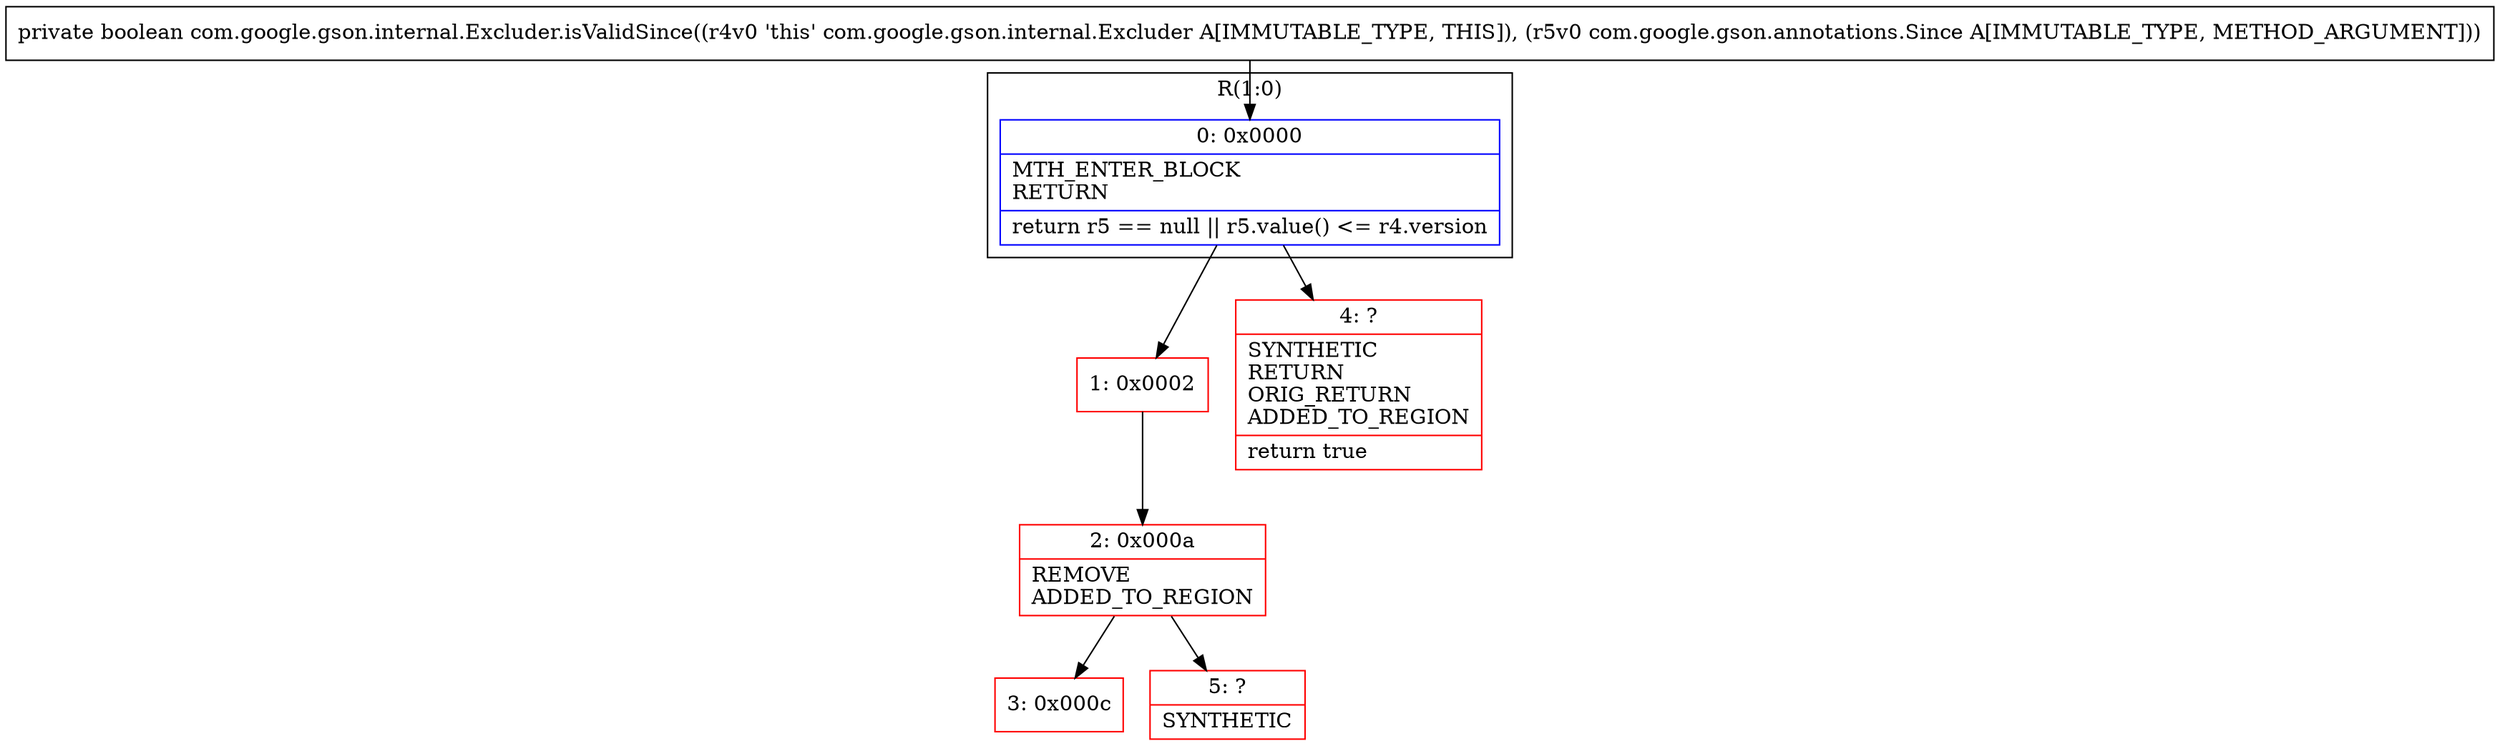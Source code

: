 digraph "CFG forcom.google.gson.internal.Excluder.isValidSince(Lcom\/google\/gson\/annotations\/Since;)Z" {
subgraph cluster_Region_1093829616 {
label = "R(1:0)";
node [shape=record,color=blue];
Node_0 [shape=record,label="{0\:\ 0x0000|MTH_ENTER_BLOCK\lRETURN\l|return r5 == null \|\| r5.value() \<= r4.version\l}"];
}
Node_1 [shape=record,color=red,label="{1\:\ 0x0002}"];
Node_2 [shape=record,color=red,label="{2\:\ 0x000a|REMOVE\lADDED_TO_REGION\l}"];
Node_3 [shape=record,color=red,label="{3\:\ 0x000c}"];
Node_4 [shape=record,color=red,label="{4\:\ ?|SYNTHETIC\lRETURN\lORIG_RETURN\lADDED_TO_REGION\l|return true\l}"];
Node_5 [shape=record,color=red,label="{5\:\ ?|SYNTHETIC\l}"];
MethodNode[shape=record,label="{private boolean com.google.gson.internal.Excluder.isValidSince((r4v0 'this' com.google.gson.internal.Excluder A[IMMUTABLE_TYPE, THIS]), (r5v0 com.google.gson.annotations.Since A[IMMUTABLE_TYPE, METHOD_ARGUMENT])) }"];
MethodNode -> Node_0;
Node_0 -> Node_1;
Node_0 -> Node_4;
Node_1 -> Node_2;
Node_2 -> Node_3;
Node_2 -> Node_5;
}

